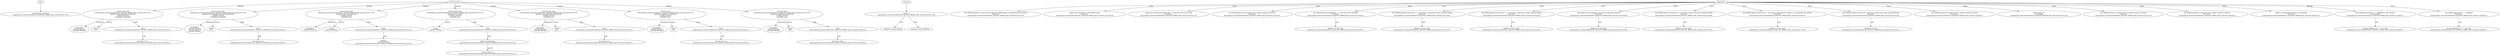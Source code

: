 strict digraph "tests/contract_testcases/solana/user_oper/user_defined_oper_incorrect.sol" {
	Bitmap [label="name:Bitmap ty:bytes32\ntests/contract_testcases/solana/user_oper/user_defined_oper_incorrect.sol:1:1-23"]
	bad_cmp [label="function bad_cmp\ntests/contract_testcases/solana/user_oper/user_defined_oper_incorrect.sol:3:1-52\nsignature bad_cmp(bytes32,bytes32)\nvisibility internal\nmutability nonpayable"]
	parameters [label="parameters\nusertype Bitmap a\nusertype Bitmap b"]
	returns [label="returns\nbool "]
	return [label="return\ntests/contract_testcases/solana/user_oper/user_defined_oper_incorrect.sol:4:2-13"]
	bool_literal [label="bool literal: true\ntests/contract_testcases/solana/user_oper/user_defined_oper_incorrect.sol:4:9-13"]
	bad_cmp2 [label="function bad_cmp2\ntests/contract_testcases/solana/user_oper/user_defined_oper_incorrect.sol:7:1-63\nsignature bad_cmp2(bytes32,bytes32,bytes32)\nvisibility internal\nmutability nonpayable"]
	parameters_9 [label="parameters\nusertype Bitmap a\nusertype Bitmap b\nusertype Bitmap c"]
	returns_10 [label="returns\nbool "]
	return_11 [label="return\ntests/contract_testcases/solana/user_oper/user_defined_oper_incorrect.sol:8:2-13"]
	bool_literal_12 [label="bool literal: true\ntests/contract_testcases/solana/user_oper/user_defined_oper_incorrect.sol:8:9-13"]
	bad_cmp3 [label="function bad_cmp3\ntests/contract_testcases/solana/user_oper/user_defined_oper_incorrect.sol:11:1-50\nsignature bad_cmp3(bytes32)\nvisibility internal\nmutability pure"]
	parameters_14 [label="parameters\nusertype Bitmap a"]
	returns_15 [label="returns\nusertype Bitmap "]
	return_16 [label="return\ntests/contract_testcases/solana/user_oper/user_defined_oper_incorrect.sol:12:2-10"]
	variable [label="variable: a\nusertype Bitmap\ntests/contract_testcases/solana/user_oper/user_defined_oper_incorrect.sol:12:9-10"]
	bad_cmp4 [label="function bad_cmp4\ntests/contract_testcases/solana/user_oper/user_defined_oper_incorrect.sol:15:1-42\nsignature bad_cmp4()\nvisibility internal\nmutability pure"]
	returns_19 [label="returns\nusertype Bitmap "]
	return_20 [label="return\ntests/contract_testcases/solana/user_oper/user_defined_oper_incorrect.sol:16:2-32"]
	builtins [label="builtin UserTypeWrap\ntests/contract_testcases/solana/user_oper/user_defined_oper_incorrect.sol:16:9-32"]
	number_literal [label="bytes32 literal: 0\ntests/contract_testcases/solana/user_oper/user_defined_oper_incorrect.sol:16:21-31"]
	bad_cmp5 [label="function bad_cmp5\ntests/contract_testcases/solana/user_oper/user_defined_oper_incorrect.sol:19:1-58\nsignature bad_cmp5(bytes32,bytes32)\nvisibility internal\nmutability pure"]
	parameters_24 [label="parameters\nusertype Bitmap a\nusertype Bitmap b"]
	returns_25 [label="returns\nbool "]
	return_26 [label="return\ntests/contract_testcases/solana/user_oper/user_defined_oper_incorrect.sol:20:2-13"]
	bool_literal_27 [label="bool literal: true\ntests/contract_testcases/solana/user_oper/user_defined_oper_incorrect.sol:20:9-13"]
	cmp [label="function cmp\ntests/contract_testcases/solana/user_oper/user_defined_oper_incorrect.sol:23:1-53\nsignature cmp(bytes32,bytes32)\nvisibility internal\nmutability pure"]
	parameters_29 [label="parameters\nusertype Bitmap a\nusertype Bitmap b"]
	returns_30 [label="returns\nbool "]
	return_31 [label="return\ntests/contract_testcases/solana/user_oper/user_defined_oper_incorrect.sol:24:2-13"]
	bool_literal_32 [label="bool literal: true\ntests/contract_testcases/solana/user_oper/user_defined_oper_incorrect.sol:24:9-13"]
	cmp2 [label="function cmp2\ntests/contract_testcases/solana/user_oper/user_defined_oper_incorrect.sol:27:1-54\nsignature cmp2(bytes32,bytes32)\nvisibility internal\nmutability pure"]
	parameters_34 [label="parameters\nusertype Bitmap a\nusertype Bitmap b"]
	returns_35 [label="returns\nbool "]
	return_36 [label="return\ntests/contract_testcases/solana/user_oper/user_defined_oper_incorrect.sol:28:2-14"]
	bool_literal_37 [label="bool literal: false\ntests/contract_testcases/solana/user_oper/user_defined_oper_incorrect.sol:28:9-14"]
	contract [label="contract C\ntests/contract_testcases/solana/user_oper/user_defined_oper_incorrect.sol:40:1-43:2"]
	using [label="using for usertype Bitmap"]
	using_41 [label="using for usertype Bitmap"]
	diagnostic [label="user defined operator can only be used with user defined types, type bytes32 not permitted\nlevel Error\ntests/contract_testcases/solana/user_oper/user_defined_oper_incorrect.sol:31:8-16"]
	diagnostic_44 [label="'global' only permitted on user defined types\nlevel Error\ntests/contract_testcases/solana/user_oper/user_defined_oper_incorrect.sol:31:30-36"]
	diagnostic_45 [label="using must be bound to specific type, '*' cannot be used on file scope\nlevel Error\ntests/contract_testcases/solana/user_oper/user_defined_oper_incorrect.sol:32:1-35"]
	diagnostic_46 [label="user defined operator can only be set in a global 'using for' directive\nlevel Error\ntests/contract_testcases/solana/user_oper/user_defined_oper_incorrect.sol:33:8-21"]
	diagnostic_47 [label="user defined operator function for '==' must have pure mutability\nlevel Error\ntests/contract_testcases/solana/user_oper/user_defined_oper_incorrect.sol:34:8-21"]
	note [label="definition of 'bad_cmp'\ntests/contract_testcases/solana/user_oper/user_defined_oper_incorrect.sol:3:10-17"]
	diagnostic_49 [label="user defined operator function for '==' must have 2 arguments of type usertype Bitmap\nlevel Error\ntests/contract_testcases/solana/user_oper/user_defined_oper_incorrect.sol:35:8-22"]
	note_50 [label="definition of 'bad_cmp2'\ntests/contract_testcases/solana/user_oper/user_defined_oper_incorrect.sol:7:10-18"]
	diagnostic_51 [label="user defined operator function for '==' must have 2 arguments of type usertype Bitmap\nlevel Error\ntests/contract_testcases/solana/user_oper/user_defined_oper_incorrect.sol:35:24-38"]
	note_52 [label="definition of 'bad_cmp3'\ntests/contract_testcases/solana/user_oper/user_defined_oper_incorrect.sol:11:10-18"]
	diagnostic_53 [label="'bad_cmp4' has no arguments. At least one argument required\nlevel Error\ntests/contract_testcases/solana/user_oper/user_defined_oper_incorrect.sol:35:40-48"]
	note_54 [label="definition of 'bad_cmp4'\ntests/contract_testcases/solana/user_oper/user_defined_oper_incorrect.sol:15:10-18"]
	diagnostic_55 [label="user defined operator function for '+' must have single return type usertype Bitmap\nlevel Error\ntests/contract_testcases/solana/user_oper/user_defined_oper_incorrect.sol:35:56-69"]
	note_56 [label="definition of 'bad_cmp5'\ntests/contract_testcases/solana/user_oper/user_defined_oper_incorrect.sol:19:10-18"]
	diagnostic_57 [label="user defined operator function for '-' must have 1 parameter for negate, or 2 parameters for subtract\nlevel Error\ntests/contract_testcases/solana/user_oper/user_defined_oper_incorrect.sol:36:8-21"]
	note_58 [label="definition of 'bad_cmp2'\ntests/contract_testcases/solana/user_oper/user_defined_oper_incorrect.sol:7:10-18"]
	diagnostic_59 [label="user defined operator function for '|' must have single return type usertype Bitmap\nlevel Error\ntests/contract_testcases/solana/user_oper/user_defined_oper_incorrect.sol:37:8-16"]
	note_60 [label="definition of 'cmp'\ntests/contract_testcases/solana/user_oper/user_defined_oper_incorrect.sol:23:10-13"]
	diagnostic_61 [label="user defined operator can only be set in a global 'using for' directive\nlevel Error\ntests/contract_testcases/solana/user_oper/user_defined_oper_incorrect.sol:38:8-17"]
	diagnostic_62 [label="found contract 'C'\nlevel Debug\ntests/contract_testcases/solana/user_oper/user_defined_oper_incorrect.sol:40:1-43:2"]
	diagnostic_63 [label="user defined operator can only be set in a global 'using for' directive\nlevel Error\ntests/contract_testcases/solana/user_oper/user_defined_oper_incorrect.sol:41:9-22"]
	diagnostic_64 [label="user defined operator can only be set in a global 'using for' directive\nlevel Error\ntests/contract_testcases/solana/user_oper/user_defined_oper_incorrect.sol:42:9-22"]
	diagnostic_65 [label="'global' on using within contract not permitted\nlevel Error\ntests/contract_testcases/solana/user_oper/user_defined_oper_incorrect.sol:42:35-41"]
	diagnostic_66 [label="user defined operator for '==' redefined to same function\nlevel Warning\ntests/contract_testcases/solana/user_oper/user_defined_oper_incorrect.sol:48:8-17"]
	note_67 [label="previous definition of '==' was 'cmp'\ntests/contract_testcases/solana/user_oper/user_defined_oper_incorrect.sol:46:8-17"]
	diagnostic_68 [label="user defined operator for '==' redefined\nlevel Error\ntests/contract_testcases/solana/user_oper/user_defined_oper_incorrect.sol:50:8-18"]
	note_69 [label="previous definition of '==' was 'cmp'\ntests/contract_testcases/solana/user_oper/user_defined_oper_incorrect.sol:46:8-17"]
	types -> Bitmap
	free_functions -> bad_cmp [label="function"]
	bad_cmp -> parameters [label="parameters"]
	bad_cmp -> returns [label="returns"]
	bad_cmp -> return [label="body"]
	return -> bool_literal [label="expr"]
	free_functions -> bad_cmp2 [label="function"]
	bad_cmp2 -> parameters_9 [label="parameters"]
	bad_cmp2 -> returns_10 [label="returns"]
	bad_cmp2 -> return_11 [label="body"]
	return_11 -> bool_literal_12 [label="expr"]
	free_functions -> bad_cmp3 [label="function"]
	bad_cmp3 -> parameters_14 [label="parameters"]
	bad_cmp3 -> returns_15 [label="returns"]
	bad_cmp3 -> return_16 [label="body"]
	return_16 -> variable [label="expr"]
	free_functions -> bad_cmp4 [label="function"]
	bad_cmp4 -> returns_19 [label="returns"]
	bad_cmp4 -> return_20 [label="body"]
	return_20 -> builtins [label="expr"]
	builtins -> number_literal [label="arg #0"]
	free_functions -> bad_cmp5 [label="function"]
	bad_cmp5 -> parameters_24 [label="parameters"]
	bad_cmp5 -> returns_25 [label="returns"]
	bad_cmp5 -> return_26 [label="body"]
	return_26 -> bool_literal_27 [label="expr"]
	free_functions -> cmp [label="function"]
	cmp -> parameters_29 [label="parameters"]
	cmp -> returns_30 [label="returns"]
	cmp -> return_31 [label="body"]
	return_31 -> bool_literal_32 [label="expr"]
	free_functions -> cmp2 [label="function"]
	cmp2 -> parameters_34 [label="parameters"]
	cmp2 -> returns_35 [label="returns"]
	cmp2 -> return_36 [label="body"]
	return_36 -> bool_literal_37 [label="expr"]
	contracts -> contract
	contract -> using [label="base"]
	contract -> using_41 [label="base"]
	diagnostics -> diagnostic [label="Error"]
	diagnostics -> diagnostic_44 [label="Error"]
	diagnostics -> diagnostic_45 [label="Error"]
	diagnostics -> diagnostic_46 [label="Error"]
	diagnostics -> diagnostic_47 [label="Error"]
	diagnostic_47 -> note [label="note"]
	diagnostics -> diagnostic_49 [label="Error"]
	diagnostic_49 -> note_50 [label="note"]
	diagnostics -> diagnostic_51 [label="Error"]
	diagnostic_51 -> note_52 [label="note"]
	diagnostics -> diagnostic_53 [label="Error"]
	diagnostic_53 -> note_54 [label="note"]
	diagnostics -> diagnostic_55 [label="Error"]
	diagnostic_55 -> note_56 [label="note"]
	diagnostics -> diagnostic_57 [label="Error"]
	diagnostic_57 -> note_58 [label="note"]
	diagnostics -> diagnostic_59 [label="Error"]
	diagnostic_59 -> note_60 [label="note"]
	diagnostics -> diagnostic_61 [label="Error"]
	diagnostics -> diagnostic_62 [label="Debug"]
	diagnostics -> diagnostic_63 [label="Error"]
	diagnostics -> diagnostic_64 [label="Error"]
	diagnostics -> diagnostic_65 [label="Error"]
	diagnostics -> diagnostic_66 [label="Warning"]
	diagnostic_66 -> note_67 [label="note"]
	diagnostics -> diagnostic_68 [label="Error"]
	diagnostic_68 -> note_69 [label="note"]
}
